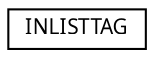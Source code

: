 digraph "Grafische Darstellung der Klassenhierarchie"
{
  edge [fontname="Sans",fontsize="10",labelfontname="Sans",labelfontsize="10"];
  node [fontname="Sans",fontsize="10",shape=record];
  rankdir="LR";
  Node0 [label="INLISTTAG",height=0.2,width=0.4,color="black", fillcolor="white", style="filled",URL="$d2/dd4/structINLISTTAG.html"];
}
